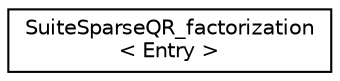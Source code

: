 digraph "Graphical Class Hierarchy"
{
 // INTERACTIVE_SVG=YES
  edge [fontname="Helvetica",fontsize="10",labelfontname="Helvetica",labelfontsize="10"];
  node [fontname="Helvetica",fontsize="10",shape=record];
  rankdir="LR";
  Node1 [label="SuiteSparseQR_factorization\l\< Entry \>",height=0.2,width=0.4,color="black", fillcolor="white", style="filled",URL="$struct_suite_sparse_q_r__factorization.html"];
}
